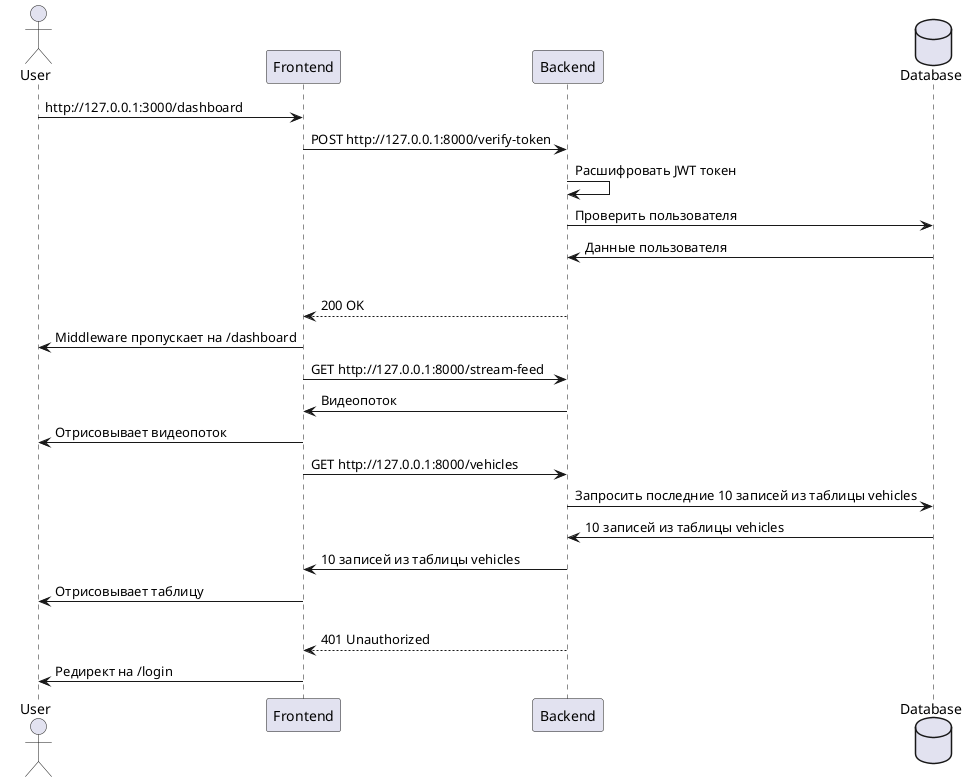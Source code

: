 @startuml

actor User 
participant Frontend
participant Backend
database Database

User -> Frontend : http://127.0.0.1:3000/dashboard
Frontend -> Backend : POST http://127.0.0.1:8000/verify-token
Backend -> Backend : Расшифровать JWT токен
Backend -> Database : Проверить пользователя
Database -> Backend : Данные пользователя
alt Токен действителен
    Backend --> Frontend : 200 OK
    Frontend -> User : Middleware пропускает на /dashboard
    Frontend -> Backend : GET http://127.0.0.1:8000/stream-feed
    Backend -> Frontend : Видеопоток
    Frontend -> User : Отрисовывает видеопоток
    Frontend -> Backend : GET http://127.0.0.1:8000/vehicles
    Backend -> Database : Запросить последние 10 записей из таблицы vehicles
    Database -> Backend : 10 записей из таблицы vehicles
    Backend -> Frontend : 10 записей из таблицы vehicles
    Frontend -> User : Отрисовывает таблицу 
else Токен недействителен 
    Backend --> Frontend : 401 Unauthorized
    Frontend -> User : Редирект на /login
@enduml